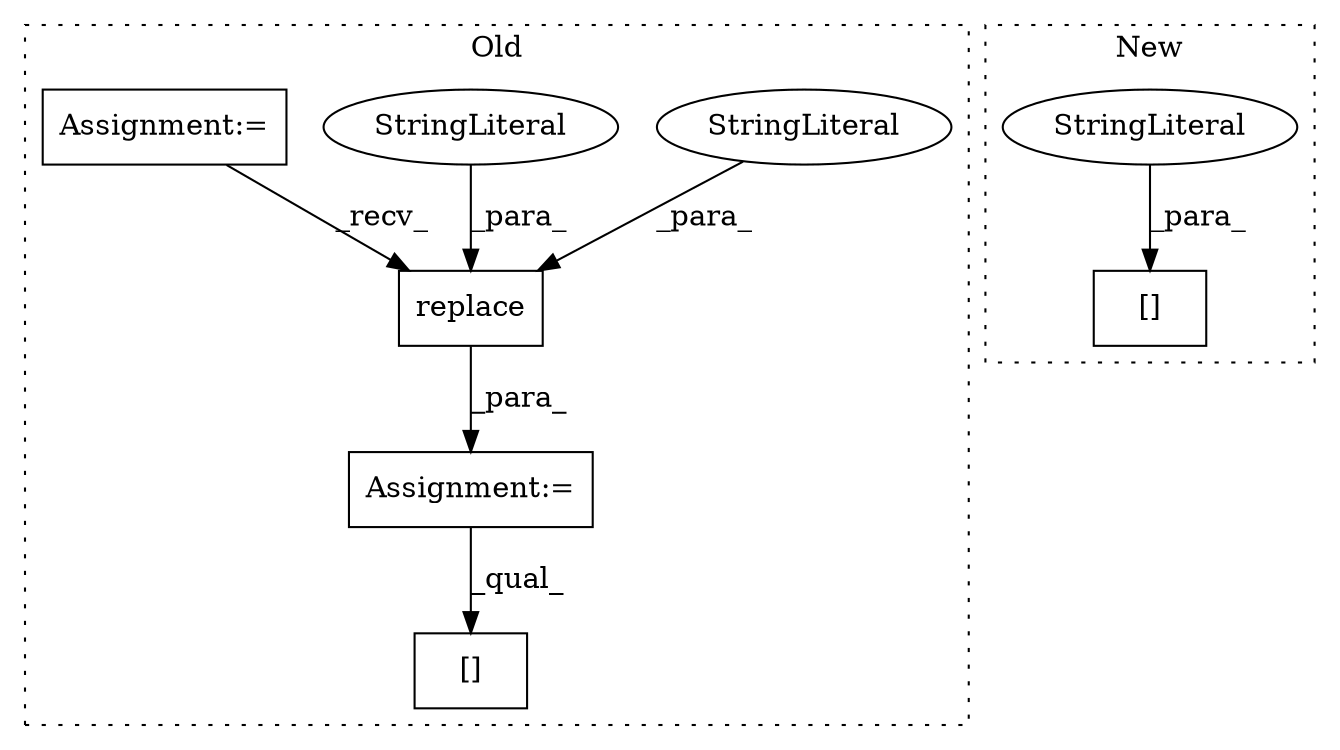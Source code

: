 digraph G {
subgraph cluster0 {
1 [label="replace" a="32" s="833,859" l="8,1" shape="box"];
3 [label="StringLiteral" a="45" s="841" l="15" shape="ellipse"];
4 [label="StringLiteral" a="45" s="857" l="2" shape="ellipse"];
5 [label="Assignment:=" a="7" s="1052" l="20" shape="box"];
7 [label="Assignment:=" a="7" s="764" l="43" shape="box"];
8 [label="[]" a="2" s="973,989" l="15,1" shape="box"];
label = "Old";
style="dotted";
}
subgraph cluster1 {
2 [label="[]" a="2" s="1086,1111" l="8,1" shape="box"];
6 [label="StringLiteral" a="45" s="1094" l="17" shape="ellipse"];
label = "New";
style="dotted";
}
1 -> 5 [label="_para_"];
3 -> 1 [label="_para_"];
4 -> 1 [label="_para_"];
5 -> 8 [label="_qual_"];
6 -> 2 [label="_para_"];
7 -> 1 [label="_recv_"];
}